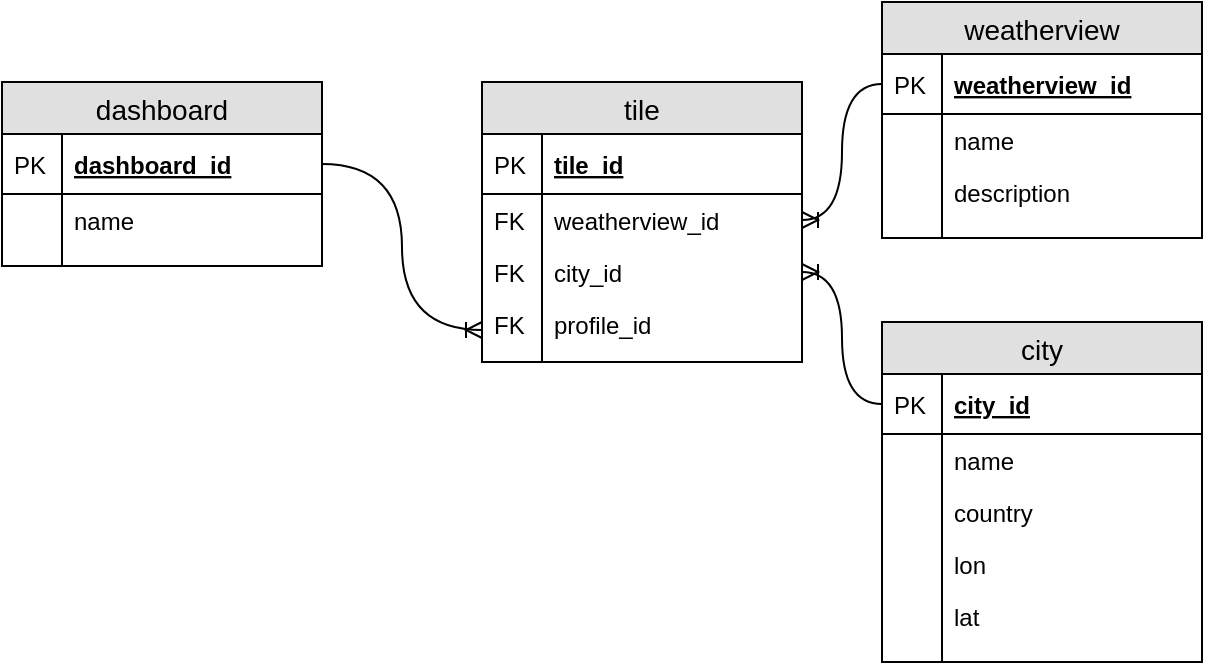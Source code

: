 <mxfile version="12.2.7" type="device" pages="1"><diagram id="uqZKfgYXDa4WYzgfizKT" name="Page-1"><mxGraphModel dx="536" dy="497" grid="1" gridSize="10" guides="1" tooltips="1" connect="1" arrows="1" fold="1" page="1" pageScale="1" pageWidth="850" pageHeight="1100" math="0" shadow="0"><root><mxCell id="0"/><mxCell id="1" parent="0"/><mxCell id="PedIGS5Lae3AA1ik9LkH-1" value="weatherview" style="swimlane;fontStyle=0;childLayout=stackLayout;horizontal=1;startSize=26;fillColor=#e0e0e0;horizontalStack=0;resizeParent=1;resizeParentMax=0;resizeLast=0;collapsible=1;marginBottom=0;swimlaneFillColor=#ffffff;align=center;fontSize=14;" parent="1" vertex="1"><mxGeometry x="480" y="160" width="160" height="118" as="geometry"/></mxCell><mxCell id="PedIGS5Lae3AA1ik9LkH-2" value="weatherview_id" style="shape=partialRectangle;top=0;left=0;right=0;bottom=1;align=left;verticalAlign=middle;fillColor=none;spacingLeft=34;spacingRight=4;overflow=hidden;rotatable=0;points=[[0,0.5],[1,0.5]];portConstraint=eastwest;dropTarget=0;fontStyle=5;fontSize=12;" parent="PedIGS5Lae3AA1ik9LkH-1" vertex="1"><mxGeometry y="26" width="160" height="30" as="geometry"/></mxCell><mxCell id="PedIGS5Lae3AA1ik9LkH-3" value="PK" style="shape=partialRectangle;top=0;left=0;bottom=0;fillColor=none;align=left;verticalAlign=middle;spacingLeft=4;spacingRight=4;overflow=hidden;rotatable=0;points=[];portConstraint=eastwest;part=1;fontSize=12;" parent="PedIGS5Lae3AA1ik9LkH-2" vertex="1" connectable="0"><mxGeometry width="30" height="30" as="geometry"/></mxCell><mxCell id="PedIGS5Lae3AA1ik9LkH-4" value="name" style="shape=partialRectangle;top=0;left=0;right=0;bottom=0;align=left;verticalAlign=top;fillColor=none;spacingLeft=34;spacingRight=4;overflow=hidden;rotatable=0;points=[[0,0.5],[1,0.5]];portConstraint=eastwest;dropTarget=0;fontSize=12;" parent="PedIGS5Lae3AA1ik9LkH-1" vertex="1"><mxGeometry y="56" width="160" height="26" as="geometry"/></mxCell><mxCell id="PedIGS5Lae3AA1ik9LkH-5" value="" style="shape=partialRectangle;top=0;left=0;bottom=0;fillColor=none;align=left;verticalAlign=top;spacingLeft=4;spacingRight=4;overflow=hidden;rotatable=0;points=[];portConstraint=eastwest;part=1;fontSize=12;" parent="PedIGS5Lae3AA1ik9LkH-4" vertex="1" connectable="0"><mxGeometry width="30" height="26" as="geometry"/></mxCell><mxCell id="PedIGS5Lae3AA1ik9LkH-6" value="description" style="shape=partialRectangle;top=0;left=0;right=0;bottom=0;align=left;verticalAlign=top;fillColor=none;spacingLeft=34;spacingRight=4;overflow=hidden;rotatable=0;points=[[0,0.5],[1,0.5]];portConstraint=eastwest;dropTarget=0;fontSize=12;" parent="PedIGS5Lae3AA1ik9LkH-1" vertex="1"><mxGeometry y="82" width="160" height="26" as="geometry"/></mxCell><mxCell id="PedIGS5Lae3AA1ik9LkH-7" value="" style="shape=partialRectangle;top=0;left=0;bottom=0;fillColor=none;align=left;verticalAlign=top;spacingLeft=4;spacingRight=4;overflow=hidden;rotatable=0;points=[];portConstraint=eastwest;part=1;fontSize=12;" parent="PedIGS5Lae3AA1ik9LkH-6" vertex="1" connectable="0"><mxGeometry width="30" height="26" as="geometry"/></mxCell><mxCell id="PedIGS5Lae3AA1ik9LkH-10" value="" style="shape=partialRectangle;top=0;left=0;right=0;bottom=0;align=left;verticalAlign=top;fillColor=none;spacingLeft=34;spacingRight=4;overflow=hidden;rotatable=0;points=[[0,0.5],[1,0.5]];portConstraint=eastwest;dropTarget=0;fontSize=12;" parent="PedIGS5Lae3AA1ik9LkH-1" vertex="1"><mxGeometry y="108" width="160" height="10" as="geometry"/></mxCell><mxCell id="PedIGS5Lae3AA1ik9LkH-11" value="" style="shape=partialRectangle;top=0;left=0;bottom=0;fillColor=none;align=left;verticalAlign=top;spacingLeft=4;spacingRight=4;overflow=hidden;rotatable=0;points=[];portConstraint=eastwest;part=1;fontSize=12;" parent="PedIGS5Lae3AA1ik9LkH-10" vertex="1" connectable="0"><mxGeometry width="30" height="10" as="geometry"/></mxCell><mxCell id="PedIGS5Lae3AA1ik9LkH-12" value="city" style="swimlane;fontStyle=0;childLayout=stackLayout;horizontal=1;startSize=26;fillColor=#e0e0e0;horizontalStack=0;resizeParent=1;resizeParentMax=0;resizeLast=0;collapsible=1;marginBottom=0;swimlaneFillColor=#ffffff;align=center;fontSize=14;" parent="1" vertex="1"><mxGeometry x="480" y="320" width="160" height="170" as="geometry"/></mxCell><mxCell id="PedIGS5Lae3AA1ik9LkH-13" value="city_id" style="shape=partialRectangle;top=0;left=0;right=0;bottom=1;align=left;verticalAlign=middle;fillColor=none;spacingLeft=34;spacingRight=4;overflow=hidden;rotatable=0;points=[[0,0.5],[1,0.5]];portConstraint=eastwest;dropTarget=0;fontStyle=5;fontSize=12;" parent="PedIGS5Lae3AA1ik9LkH-12" vertex="1"><mxGeometry y="26" width="160" height="30" as="geometry"/></mxCell><mxCell id="PedIGS5Lae3AA1ik9LkH-14" value="PK" style="shape=partialRectangle;top=0;left=0;bottom=0;fillColor=none;align=left;verticalAlign=middle;spacingLeft=4;spacingRight=4;overflow=hidden;rotatable=0;points=[];portConstraint=eastwest;part=1;fontSize=12;" parent="PedIGS5Lae3AA1ik9LkH-13" vertex="1" connectable="0"><mxGeometry width="30" height="30" as="geometry"/></mxCell><mxCell id="PedIGS5Lae3AA1ik9LkH-15" value="name" style="shape=partialRectangle;top=0;left=0;right=0;bottom=0;align=left;verticalAlign=top;fillColor=none;spacingLeft=34;spacingRight=4;overflow=hidden;rotatable=0;points=[[0,0.5],[1,0.5]];portConstraint=eastwest;dropTarget=0;fontSize=12;" parent="PedIGS5Lae3AA1ik9LkH-12" vertex="1"><mxGeometry y="56" width="160" height="26" as="geometry"/></mxCell><mxCell id="PedIGS5Lae3AA1ik9LkH-16" value="" style="shape=partialRectangle;top=0;left=0;bottom=0;fillColor=none;align=left;verticalAlign=top;spacingLeft=4;spacingRight=4;overflow=hidden;rotatable=0;points=[];portConstraint=eastwest;part=1;fontSize=12;" parent="PedIGS5Lae3AA1ik9LkH-15" vertex="1" connectable="0"><mxGeometry width="30" height="26" as="geometry"/></mxCell><mxCell id="cr1Rkw43Yw6dkQJH6hYi-5" value="country" style="shape=partialRectangle;top=0;left=0;right=0;bottom=0;align=left;verticalAlign=top;fillColor=none;spacingLeft=34;spacingRight=4;overflow=hidden;rotatable=0;points=[[0,0.5],[1,0.5]];portConstraint=eastwest;dropTarget=0;fontSize=12;" vertex="1" parent="PedIGS5Lae3AA1ik9LkH-12"><mxGeometry y="82" width="160" height="26" as="geometry"/></mxCell><mxCell id="cr1Rkw43Yw6dkQJH6hYi-6" value="" style="shape=partialRectangle;top=0;left=0;bottom=0;fillColor=none;align=left;verticalAlign=top;spacingLeft=4;spacingRight=4;overflow=hidden;rotatable=0;points=[];portConstraint=eastwest;part=1;fontSize=12;" vertex="1" connectable="0" parent="cr1Rkw43Yw6dkQJH6hYi-5"><mxGeometry width="30" height="26" as="geometry"/></mxCell><mxCell id="cr1Rkw43Yw6dkQJH6hYi-7" value="lon" style="shape=partialRectangle;top=0;left=0;right=0;bottom=0;align=left;verticalAlign=top;fillColor=none;spacingLeft=34;spacingRight=4;overflow=hidden;rotatable=0;points=[[0,0.5],[1,0.5]];portConstraint=eastwest;dropTarget=0;fontSize=12;" vertex="1" parent="PedIGS5Lae3AA1ik9LkH-12"><mxGeometry y="108" width="160" height="26" as="geometry"/></mxCell><mxCell id="cr1Rkw43Yw6dkQJH6hYi-8" value="" style="shape=partialRectangle;top=0;left=0;bottom=0;fillColor=none;align=left;verticalAlign=top;spacingLeft=4;spacingRight=4;overflow=hidden;rotatable=0;points=[];portConstraint=eastwest;part=1;fontSize=12;" vertex="1" connectable="0" parent="cr1Rkw43Yw6dkQJH6hYi-7"><mxGeometry width="30" height="26" as="geometry"/></mxCell><mxCell id="cr1Rkw43Yw6dkQJH6hYi-9" value="lat" style="shape=partialRectangle;top=0;left=0;right=0;bottom=0;align=left;verticalAlign=top;fillColor=none;spacingLeft=34;spacingRight=4;overflow=hidden;rotatable=0;points=[[0,0.5],[1,0.5]];portConstraint=eastwest;dropTarget=0;fontSize=12;" vertex="1" parent="PedIGS5Lae3AA1ik9LkH-12"><mxGeometry y="134" width="160" height="36" as="geometry"/></mxCell><mxCell id="cr1Rkw43Yw6dkQJH6hYi-10" value="" style="shape=partialRectangle;top=0;left=0;bottom=0;fillColor=none;align=left;verticalAlign=top;spacingLeft=4;spacingRight=4;overflow=hidden;rotatable=0;points=[];portConstraint=eastwest;part=1;fontSize=12;" vertex="1" connectable="0" parent="cr1Rkw43Yw6dkQJH6hYi-9"><mxGeometry width="30" height="36" as="geometry"/></mxCell><mxCell id="PedIGS5Lae3AA1ik9LkH-23" value="tile" style="swimlane;fontStyle=0;childLayout=stackLayout;horizontal=1;startSize=26;fillColor=#e0e0e0;horizontalStack=0;resizeParent=1;resizeParentMax=0;resizeLast=0;collapsible=1;marginBottom=0;swimlaneFillColor=#ffffff;align=center;fontSize=14;" parent="1" vertex="1"><mxGeometry x="280" y="200" width="160" height="140" as="geometry"/></mxCell><mxCell id="PedIGS5Lae3AA1ik9LkH-24" value="tile_id" style="shape=partialRectangle;top=0;left=0;right=0;bottom=1;align=left;verticalAlign=middle;fillColor=none;spacingLeft=34;spacingRight=4;overflow=hidden;rotatable=0;points=[[0,0.5],[1,0.5]];portConstraint=eastwest;dropTarget=0;fontStyle=5;fontSize=12;" parent="PedIGS5Lae3AA1ik9LkH-23" vertex="1"><mxGeometry y="26" width="160" height="30" as="geometry"/></mxCell><mxCell id="PedIGS5Lae3AA1ik9LkH-25" value="PK" style="shape=partialRectangle;top=0;left=0;bottom=0;fillColor=none;align=left;verticalAlign=middle;spacingLeft=4;spacingRight=4;overflow=hidden;rotatable=0;points=[];portConstraint=eastwest;part=1;fontSize=12;" parent="PedIGS5Lae3AA1ik9LkH-24" vertex="1" connectable="0"><mxGeometry width="30" height="30" as="geometry"/></mxCell><mxCell id="PedIGS5Lae3AA1ik9LkH-26" value="weatherview_id" style="shape=partialRectangle;top=0;left=0;right=0;bottom=0;align=left;verticalAlign=top;fillColor=none;spacingLeft=34;spacingRight=4;overflow=hidden;rotatable=0;points=[[0,0.5],[1,0.5]];portConstraint=eastwest;dropTarget=0;fontSize=12;" parent="PedIGS5Lae3AA1ik9LkH-23" vertex="1"><mxGeometry y="56" width="160" height="26" as="geometry"/></mxCell><mxCell id="PedIGS5Lae3AA1ik9LkH-27" value="FK" style="shape=partialRectangle;top=0;left=0;bottom=0;fillColor=none;align=left;verticalAlign=top;spacingLeft=4;spacingRight=4;overflow=hidden;rotatable=0;points=[];portConstraint=eastwest;part=1;fontSize=12;" parent="PedIGS5Lae3AA1ik9LkH-26" vertex="1" connectable="0"><mxGeometry width="30" height="26" as="geometry"/></mxCell><mxCell id="PedIGS5Lae3AA1ik9LkH-28" value="city_id" style="shape=partialRectangle;top=0;left=0;right=0;bottom=0;align=left;verticalAlign=top;fillColor=none;spacingLeft=34;spacingRight=4;overflow=hidden;rotatable=0;points=[[0,0.5],[1,0.5]];portConstraint=eastwest;dropTarget=0;fontSize=12;" parent="PedIGS5Lae3AA1ik9LkH-23" vertex="1"><mxGeometry y="82" width="160" height="26" as="geometry"/></mxCell><mxCell id="PedIGS5Lae3AA1ik9LkH-29" value="FK" style="shape=partialRectangle;top=0;left=0;bottom=0;fillColor=none;align=left;verticalAlign=top;spacingLeft=4;spacingRight=4;overflow=hidden;rotatable=0;points=[];portConstraint=eastwest;part=1;fontSize=12;" parent="PedIGS5Lae3AA1ik9LkH-28" vertex="1" connectable="0"><mxGeometry width="30" height="26" as="geometry"/></mxCell><mxCell id="PedIGS5Lae3AA1ik9LkH-32" value="profile_id" style="shape=partialRectangle;top=0;left=0;right=0;bottom=0;align=left;verticalAlign=top;fillColor=none;spacingLeft=34;spacingRight=4;overflow=hidden;rotatable=0;points=[[0,0.5],[1,0.5]];portConstraint=eastwest;dropTarget=0;fontSize=12;" parent="PedIGS5Lae3AA1ik9LkH-23" vertex="1"><mxGeometry y="108" width="160" height="32" as="geometry"/></mxCell><mxCell id="PedIGS5Lae3AA1ik9LkH-33" value="FK" style="shape=partialRectangle;top=0;left=0;bottom=0;fillColor=none;align=left;verticalAlign=top;spacingLeft=4;spacingRight=4;overflow=hidden;rotatable=0;points=[];portConstraint=eastwest;part=1;fontSize=12;" parent="PedIGS5Lae3AA1ik9LkH-32" vertex="1" connectable="0"><mxGeometry width="30" height="32" as="geometry"/></mxCell><mxCell id="PedIGS5Lae3AA1ik9LkH-34" value="dashboard" style="swimlane;fontStyle=0;childLayout=stackLayout;horizontal=1;startSize=26;fillColor=#e0e0e0;horizontalStack=0;resizeParent=1;resizeParentMax=0;resizeLast=0;collapsible=1;marginBottom=0;swimlaneFillColor=#ffffff;align=center;fontSize=14;" parent="1" vertex="1"><mxGeometry x="40" y="200" width="160" height="92" as="geometry"/></mxCell><mxCell id="PedIGS5Lae3AA1ik9LkH-35" value="dashboard_id" style="shape=partialRectangle;top=0;left=0;right=0;bottom=1;align=left;verticalAlign=middle;fillColor=none;spacingLeft=34;spacingRight=4;overflow=hidden;rotatable=0;points=[[0,0.5],[1,0.5]];portConstraint=eastwest;dropTarget=0;fontStyle=5;fontSize=12;" parent="PedIGS5Lae3AA1ik9LkH-34" vertex="1"><mxGeometry y="26" width="160" height="30" as="geometry"/></mxCell><mxCell id="PedIGS5Lae3AA1ik9LkH-36" value="PK" style="shape=partialRectangle;top=0;left=0;bottom=0;fillColor=none;align=left;verticalAlign=middle;spacingLeft=4;spacingRight=4;overflow=hidden;rotatable=0;points=[];portConstraint=eastwest;part=1;fontSize=12;" parent="PedIGS5Lae3AA1ik9LkH-35" vertex="1" connectable="0"><mxGeometry width="30" height="30" as="geometry"/></mxCell><mxCell id="PedIGS5Lae3AA1ik9LkH-37" value="name" style="shape=partialRectangle;top=0;left=0;right=0;bottom=0;align=left;verticalAlign=top;fillColor=none;spacingLeft=34;spacingRight=4;overflow=hidden;rotatable=0;points=[[0,0.5],[1,0.5]];portConstraint=eastwest;dropTarget=0;fontSize=12;" parent="PedIGS5Lae3AA1ik9LkH-34" vertex="1"><mxGeometry y="56" width="160" height="26" as="geometry"/></mxCell><mxCell id="PedIGS5Lae3AA1ik9LkH-38" value="" style="shape=partialRectangle;top=0;left=0;bottom=0;fillColor=none;align=left;verticalAlign=top;spacingLeft=4;spacingRight=4;overflow=hidden;rotatable=0;points=[];portConstraint=eastwest;part=1;fontSize=12;" parent="PedIGS5Lae3AA1ik9LkH-37" vertex="1" connectable="0"><mxGeometry width="30" height="26" as="geometry"/></mxCell><mxCell id="PedIGS5Lae3AA1ik9LkH-43" value="" style="shape=partialRectangle;top=0;left=0;right=0;bottom=0;align=left;verticalAlign=top;fillColor=none;spacingLeft=34;spacingRight=4;overflow=hidden;rotatable=0;points=[[0,0.5],[1,0.5]];portConstraint=eastwest;dropTarget=0;fontSize=12;" parent="PedIGS5Lae3AA1ik9LkH-34" vertex="1"><mxGeometry y="82" width="160" height="10" as="geometry"/></mxCell><mxCell id="PedIGS5Lae3AA1ik9LkH-44" value="" style="shape=partialRectangle;top=0;left=0;bottom=0;fillColor=none;align=left;verticalAlign=top;spacingLeft=4;spacingRight=4;overflow=hidden;rotatable=0;points=[];portConstraint=eastwest;part=1;fontSize=12;" parent="PedIGS5Lae3AA1ik9LkH-43" vertex="1" connectable="0"><mxGeometry width="30" height="10" as="geometry"/></mxCell><mxCell id="PedIGS5Lae3AA1ik9LkH-45" value="" style="edgeStyle=orthogonalEdgeStyle;fontSize=12;html=1;endArrow=ERoneToMany;exitX=0;exitY=0.5;exitDx=0;exitDy=0;curved=1;entryX=1;entryY=0.5;entryDx=0;entryDy=0;" parent="1" source="PedIGS5Lae3AA1ik9LkH-2" target="PedIGS5Lae3AA1ik9LkH-26" edge="1"><mxGeometry width="100" height="100" relative="1" as="geometry"><mxPoint x="300" y="480" as="sourcePoint"/><mxPoint x="440" y="130" as="targetPoint"/></mxGeometry></mxCell><mxCell id="PedIGS5Lae3AA1ik9LkH-46" value="" style="edgeStyle=orthogonalEdgeStyle;fontSize=12;html=1;endArrow=ERoneToMany;entryX=1;entryY=0.5;entryDx=0;entryDy=0;curved=1;exitX=0;exitY=0.5;exitDx=0;exitDy=0;" parent="1" source="PedIGS5Lae3AA1ik9LkH-13" target="PedIGS5Lae3AA1ik9LkH-28" edge="1"><mxGeometry width="100" height="100" relative="1" as="geometry"><mxPoint x="400" y="430" as="sourcePoint"/><mxPoint x="450" y="400" as="targetPoint"/></mxGeometry></mxCell><mxCell id="PedIGS5Lae3AA1ik9LkH-47" value="" style="edgeStyle=orthogonalEdgeStyle;fontSize=12;html=1;endArrow=ERoneToMany;exitX=1;exitY=0.5;exitDx=0;exitDy=0;entryX=0;entryY=0.5;entryDx=0;entryDy=0;curved=1;" parent="1" source="PedIGS5Lae3AA1ik9LkH-35" target="PedIGS5Lae3AA1ik9LkH-32" edge="1"><mxGeometry width="100" height="100" relative="1" as="geometry"><mxPoint x="40" y="530" as="sourcePoint"/><mxPoint x="130" y="340" as="targetPoint"/></mxGeometry></mxCell></root></mxGraphModel></diagram></mxfile>
